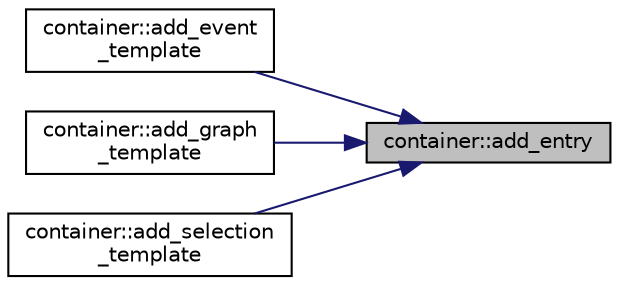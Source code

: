 digraph "container::add_entry"
{
 // INTERACTIVE_SVG=YES
 // LATEX_PDF_SIZE
  edge [fontname="Helvetica",fontsize="10",labelfontname="Helvetica",labelfontsize="10"];
  node [fontname="Helvetica",fontsize="10",shape=record];
  rankdir="RL";
  Node1 [label="container::add_entry",height=0.2,width=0.4,color="black", fillcolor="grey75", style="filled", fontcolor="black",tooltip=" "];
  Node1 -> Node2 [dir="back",color="midnightblue",fontsize="10",style="solid",fontname="Helvetica"];
  Node2 [label="container::add_event\l_template",height=0.2,width=0.4,color="black", fillcolor="white", style="filled",URL="$classcontainer.html#a73f41aa484224cd493a7f5a60edb9f8c",tooltip=" "];
  Node1 -> Node3 [dir="back",color="midnightblue",fontsize="10",style="solid",fontname="Helvetica"];
  Node3 [label="container::add_graph\l_template",height=0.2,width=0.4,color="black", fillcolor="white", style="filled",URL="$classcontainer.html#afbc7149d2b63dfba5c5be2d50c12566a",tooltip=" "];
  Node1 -> Node4 [dir="back",color="midnightblue",fontsize="10",style="solid",fontname="Helvetica"];
  Node4 [label="container::add_selection\l_template",height=0.2,width=0.4,color="black", fillcolor="white", style="filled",URL="$classcontainer.html#a1ab769bed7a69b55afcc814ad9cae848",tooltip=" "];
}
